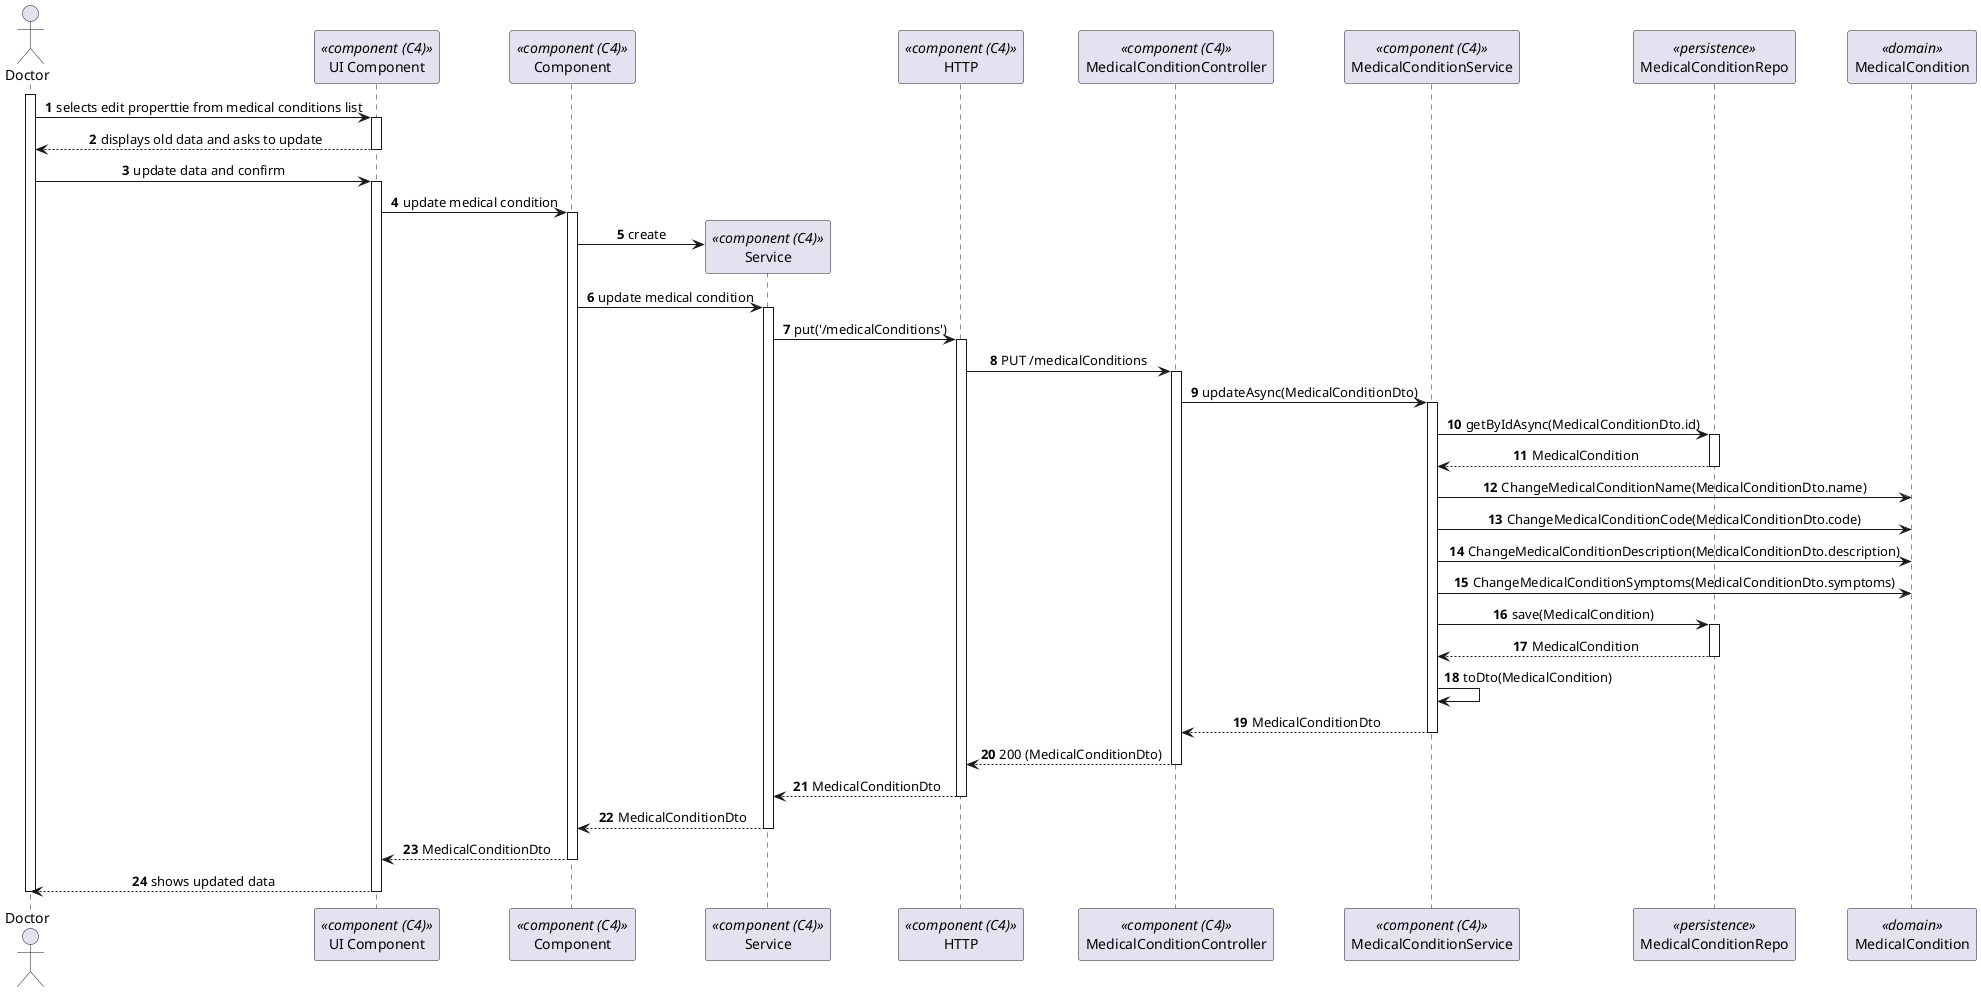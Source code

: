 @startuml process-view
autonumber
skinparam DefaultTextAlignment center

actor Doctor as "Doctor"
participant ComponentUI as "UI Component" <<component (C4)>>
participant Component as "Component" <<component (C4)>>

participant Service as "Service" <<component (C4)>>
participant HTTP as "HTTP" <<component (C4)>>

participant CTRL as "MedicalConditionController" <<component (C4)>>
participant MedicalConditionService as "MedicalConditionService" <<component (C4)>>
participant MedicalConditionRepo as "MedicalConditionRepo" <<persistence>>
participant MedicalCondition as "MedicalCondition" <<domain>>
activate Doctor

    Doctor -> ComponentUI : selects edit properttie from medical conditions list
    activate ComponentUI

        ComponentUI --> Doctor : displays old data and asks to update
    
    deactivate ComponentUI

    Doctor -> ComponentUI : update data and confirm

    activate ComponentUI

        ComponentUI -> Component : update medical condition
        activate Component

            Component -> Service** : create

            Component -> Service : update medical condition
            activate Service

                Service -> HTTP : put('/medicalConditions')

                activate HTTP
                    HTTP -> CTRL : PUT /medicalConditions
                    activate CTRL

                    CTRL -> MedicalConditionService : updateAsync(MedicalConditionDto)
                    
                    activate MedicalConditionService 

                    MedicalConditionService -> MedicalConditionRepo : getByIdAsync(MedicalConditionDto.id)

                    activate MedicalConditionRepo 

                    MedicalConditionRepo --> MedicalConditionService : MedicalCondition

                    deactivate MedicalConditionRepo

                    MedicalConditionService -> MedicalCondition : ChangeMedicalConditionName(MedicalConditionDto.name)
                    MedicalConditionService -> MedicalCondition : ChangeMedicalConditionCode(MedicalConditionDto.code)
                    MedicalConditionService -> MedicalCondition : ChangeMedicalConditionDescription(MedicalConditionDto.description)
                    MedicalConditionService -> MedicalCondition : ChangeMedicalConditionSymptoms(MedicalConditionDto.symptoms)

                    MedicalConditionService -> MedicalConditionRepo : save(MedicalCondition)

                    activate MedicalConditionRepo 

                    MedicalConditionRepo --> MedicalConditionService : MedicalCondition

                    deactivate MedicalConditionRepo

                    MedicalConditionService -> MedicalConditionService : toDto(MedicalCondition)

                    MedicalConditionService --> CTRL : MedicalConditionDto
                    deactivate MedicalConditionService

                    CTRL --> HTTP : 200 (MedicalConditionDto)

                    deactivate CTRL
                                        
                    HTTP --> Service : MedicalConditionDto

                deactivate HTTP

                Service --> Component : MedicalConditionDto
            deactivate Service

            Component --> ComponentUI : MedicalConditionDto
        deactivate Component

    Doctor <-- ComponentUI : shows updated data
    deactivate ComponentUI

deactivate Doctor

@enduml